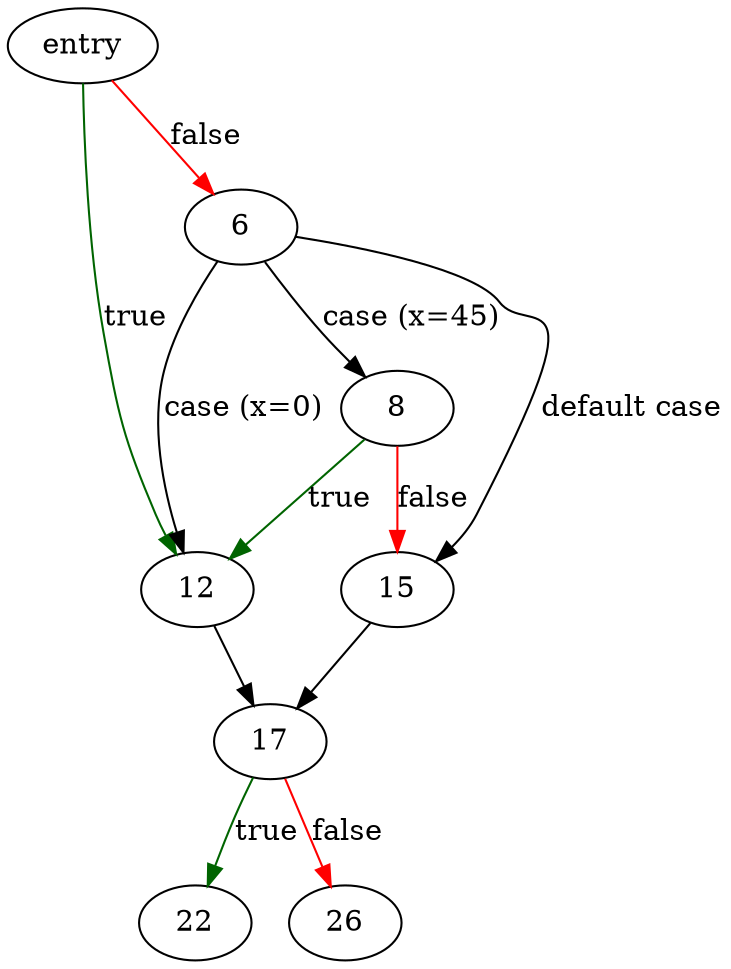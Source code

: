 digraph "swallow_file_in_memory" {
	// Node definitions.
	2 [label=entry];
	6;
	8;
	12;
	15;
	17;
	22;
	26;

	// Edge definitions.
	2 -> 6 [
		color=red
		label=false
	];
	2 -> 12 [
		color=darkgreen
		label=true
	];
	6 -> 8 [label="case (x=45)"];
	6 -> 12 [label="case (x=0)"];
	6 -> 15 [label="default case"];
	8 -> 12 [
		color=darkgreen
		label=true
	];
	8 -> 15 [
		color=red
		label=false
	];
	12 -> 17;
	15 -> 17;
	17 -> 22 [
		color=darkgreen
		label=true
	];
	17 -> 26 [
		color=red
		label=false
	];
}